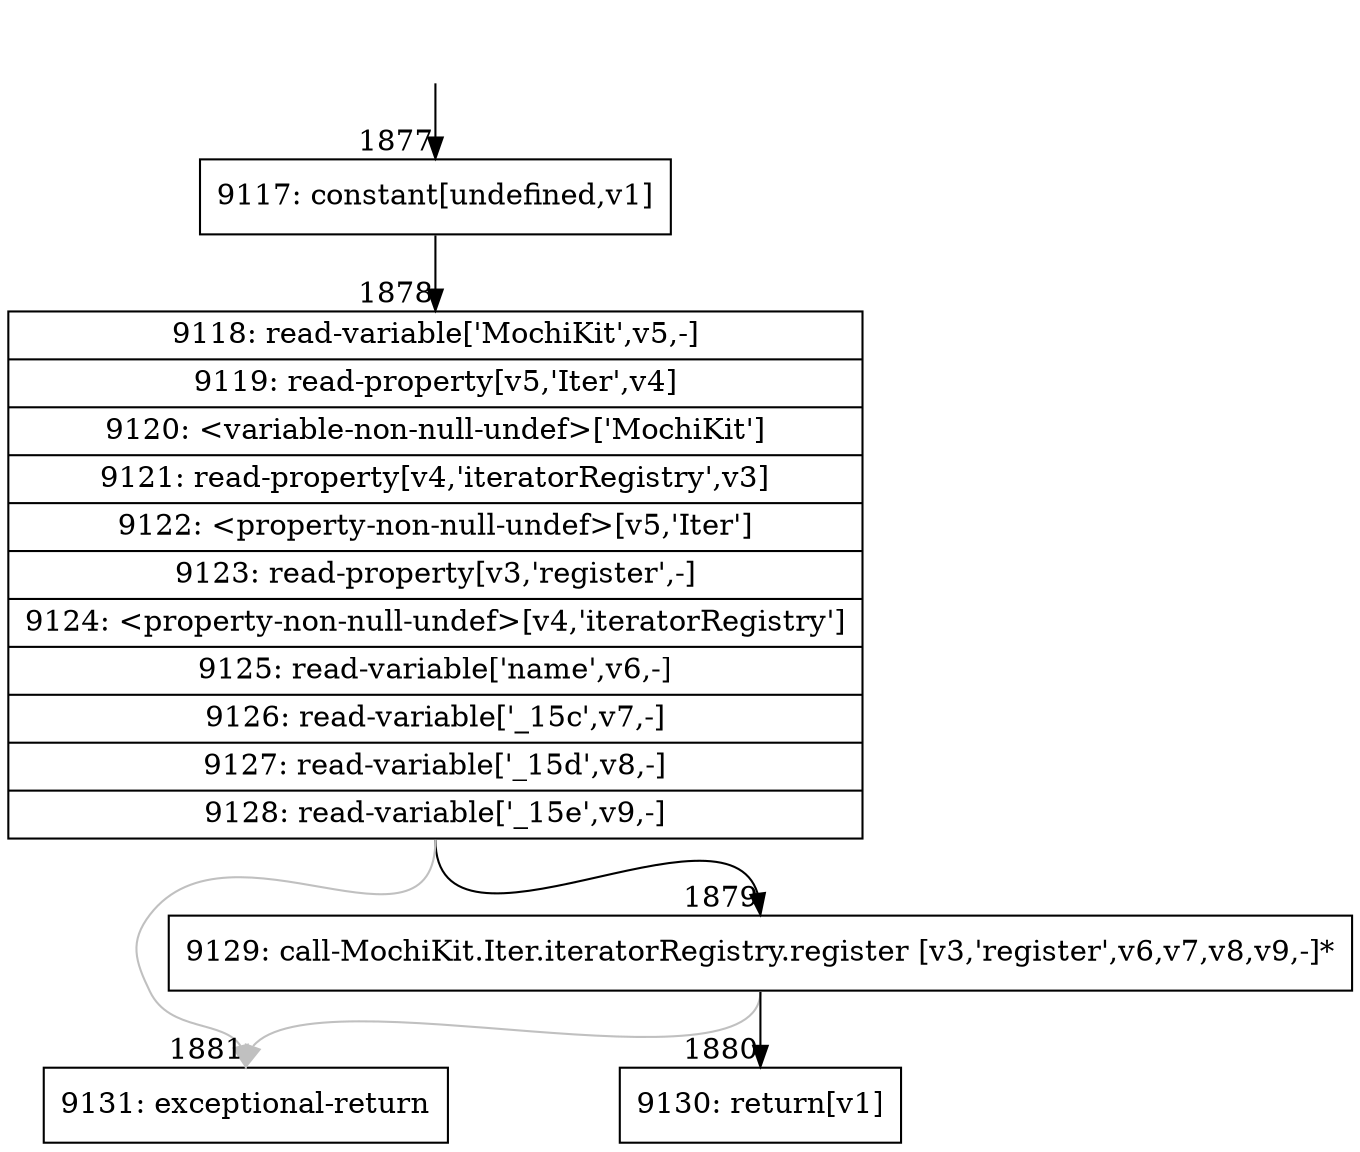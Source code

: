 digraph {
rankdir="TD"
BB_entry126[shape=none,label=""];
BB_entry126 -> BB1877 [tailport=s, headport=n, headlabel="    1877"]
BB1877 [shape=record label="{9117: constant[undefined,v1]}" ] 
BB1877 -> BB1878 [tailport=s, headport=n, headlabel="      1878"]
BB1878 [shape=record label="{9118: read-variable['MochiKit',v5,-]|9119: read-property[v5,'Iter',v4]|9120: \<variable-non-null-undef\>['MochiKit']|9121: read-property[v4,'iteratorRegistry',v3]|9122: \<property-non-null-undef\>[v5,'Iter']|9123: read-property[v3,'register',-]|9124: \<property-non-null-undef\>[v4,'iteratorRegistry']|9125: read-variable['name',v6,-]|9126: read-variable['_15c',v7,-]|9127: read-variable['_15d',v8,-]|9128: read-variable['_15e',v9,-]}" ] 
BB1878 -> BB1879 [tailport=s, headport=n, headlabel="      1879"]
BB1878 -> BB1881 [tailport=s, headport=n, color=gray, headlabel="      1881"]
BB1879 [shape=record label="{9129: call-MochiKit.Iter.iteratorRegistry.register [v3,'register',v6,v7,v8,v9,-]*}" ] 
BB1879 -> BB1880 [tailport=s, headport=n, headlabel="      1880"]
BB1879 -> BB1881 [tailport=s, headport=n, color=gray]
BB1880 [shape=record label="{9130: return[v1]}" ] 
BB1881 [shape=record label="{9131: exceptional-return}" ] 
//#$~ 1102
}
